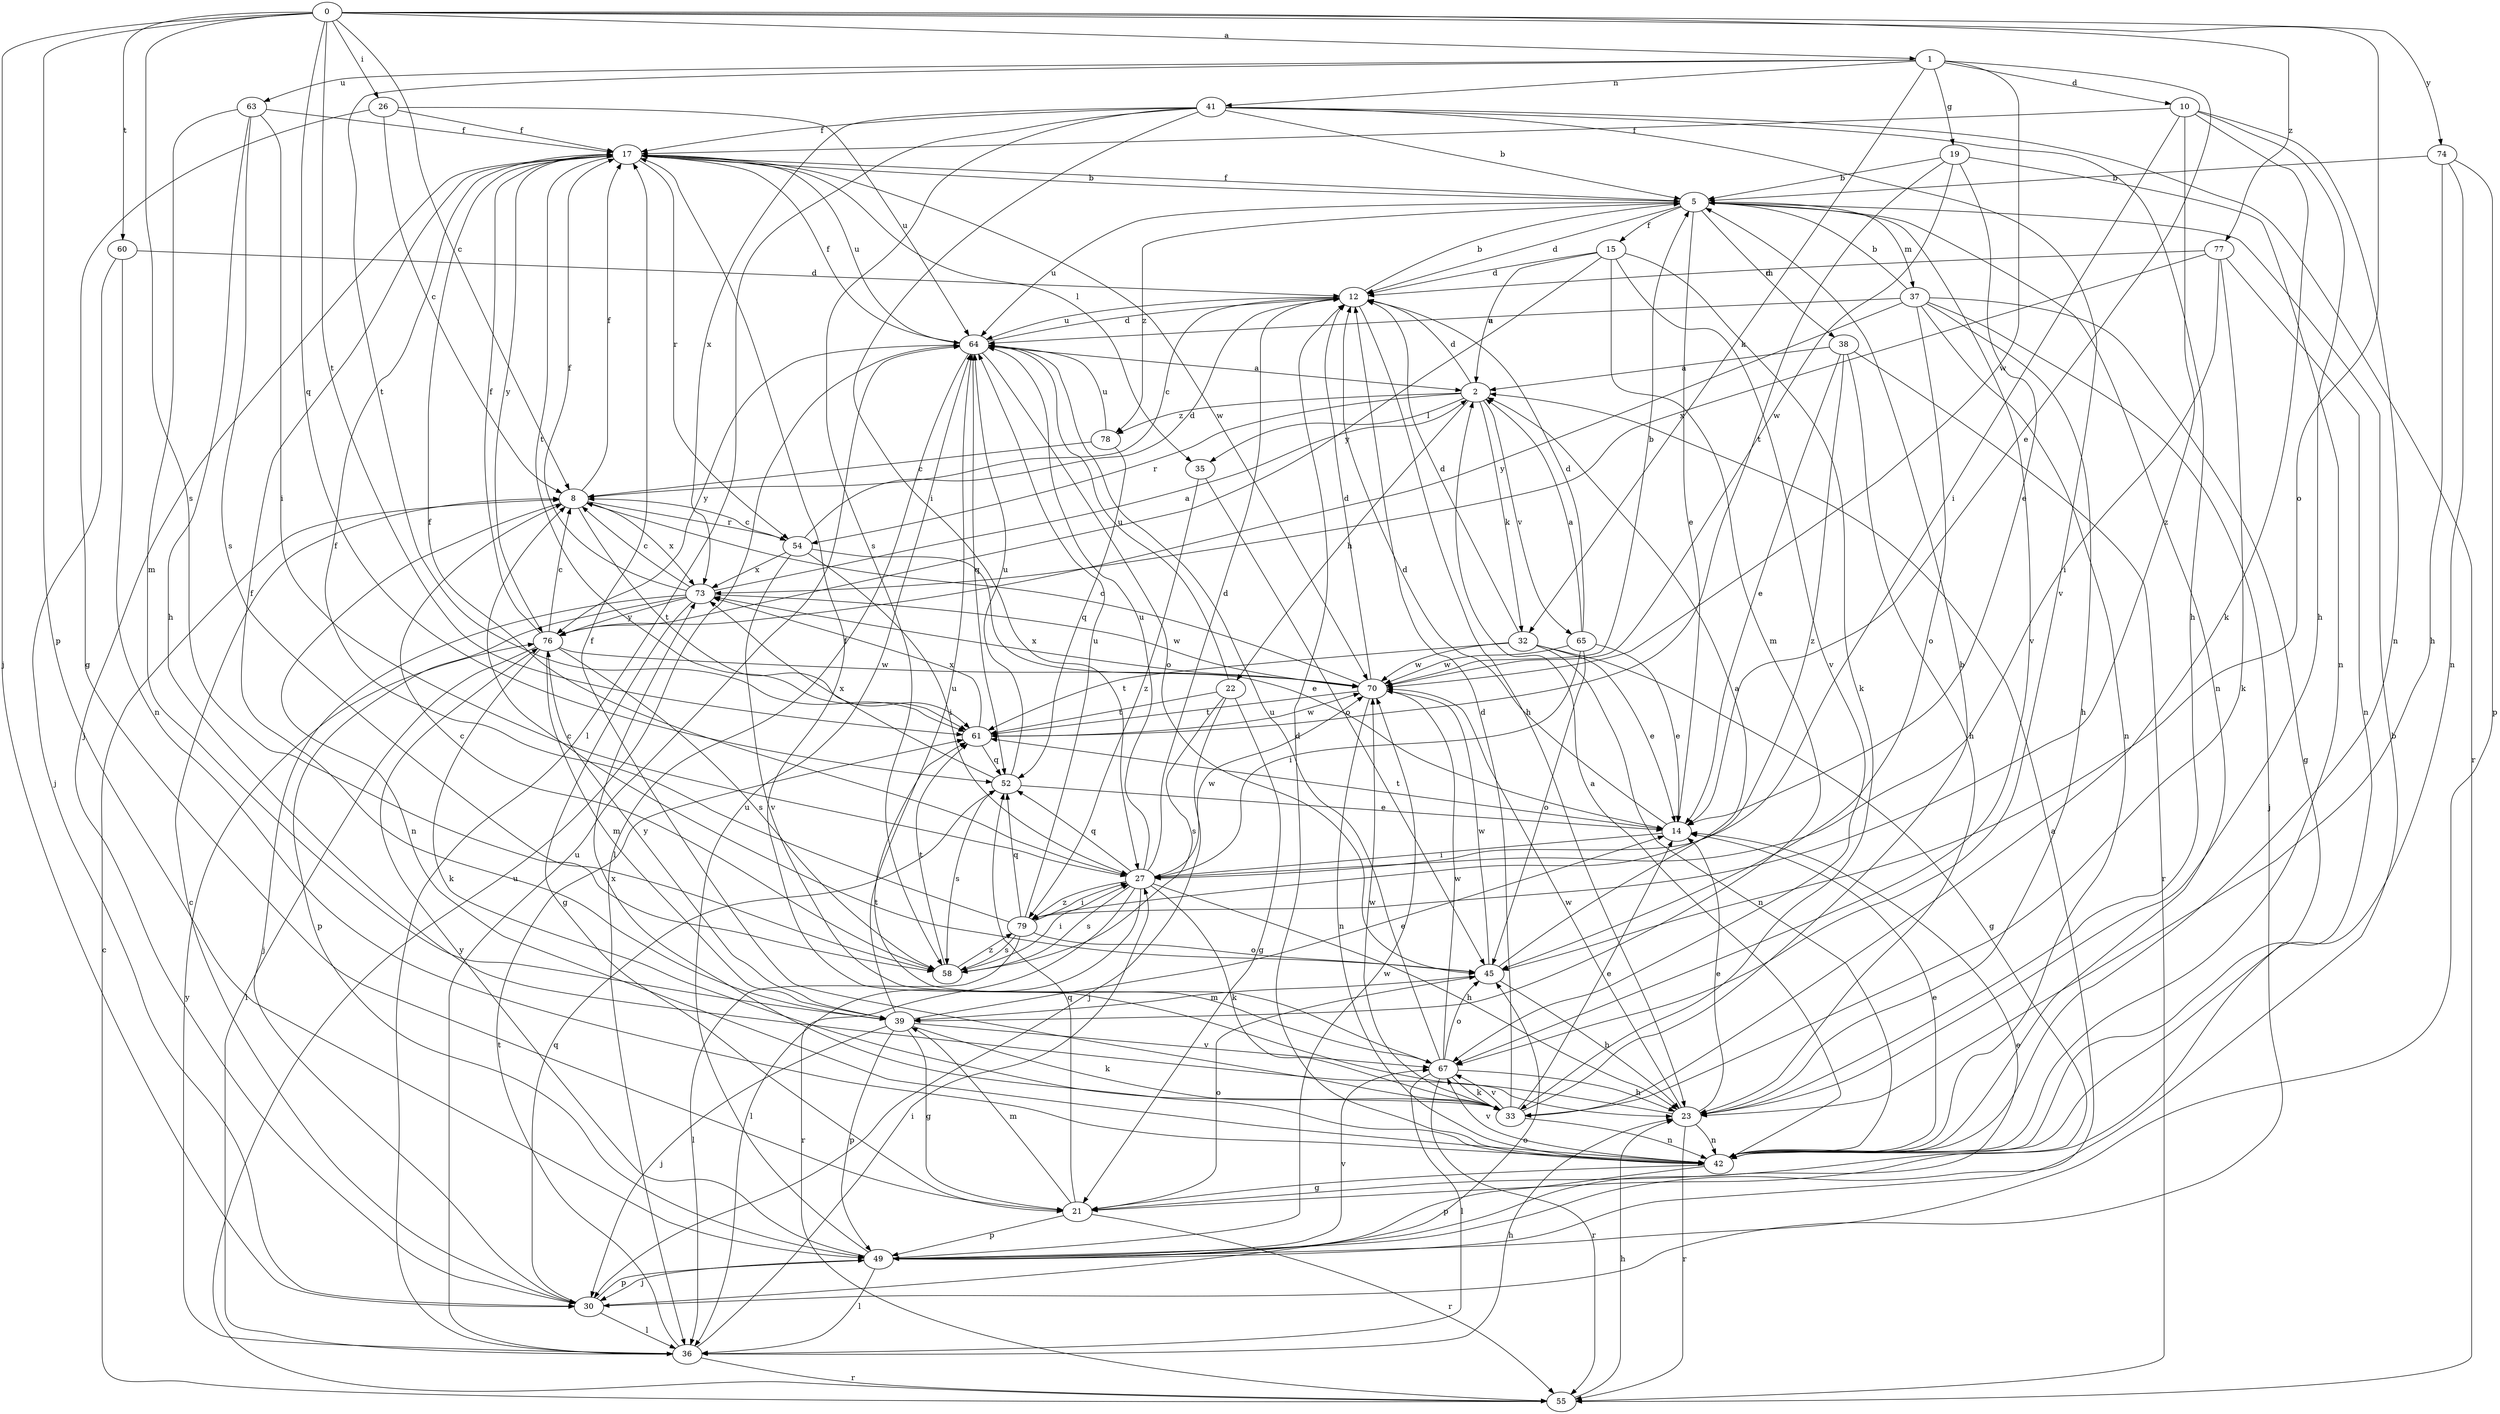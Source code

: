 strict digraph  {
0;
1;
2;
5;
8;
10;
12;
14;
15;
17;
19;
21;
22;
23;
26;
27;
30;
32;
33;
35;
36;
37;
38;
39;
41;
42;
45;
49;
52;
54;
55;
58;
60;
61;
63;
64;
65;
67;
70;
73;
74;
76;
77;
78;
79;
0 -> 1  [label=a];
0 -> 8  [label=c];
0 -> 26  [label=i];
0 -> 30  [label=j];
0 -> 45  [label=o];
0 -> 49  [label=p];
0 -> 52  [label=q];
0 -> 58  [label=s];
0 -> 60  [label=t];
0 -> 61  [label=t];
0 -> 74  [label=y];
0 -> 77  [label=z];
1 -> 10  [label=d];
1 -> 14  [label=e];
1 -> 19  [label=g];
1 -> 32  [label=k];
1 -> 41  [label=n];
1 -> 61  [label=t];
1 -> 63  [label=u];
1 -> 70  [label=w];
2 -> 12  [label=d];
2 -> 22  [label=h];
2 -> 32  [label=k];
2 -> 35  [label=l];
2 -> 54  [label=r];
2 -> 65  [label=v];
2 -> 78  [label=z];
5 -> 12  [label=d];
5 -> 14  [label=e];
5 -> 15  [label=f];
5 -> 17  [label=f];
5 -> 37  [label=m];
5 -> 38  [label=m];
5 -> 42  [label=n];
5 -> 64  [label=u];
5 -> 67  [label=v];
5 -> 78  [label=z];
8 -> 17  [label=f];
8 -> 42  [label=n];
8 -> 54  [label=r];
8 -> 61  [label=t];
8 -> 73  [label=x];
10 -> 17  [label=f];
10 -> 23  [label=h];
10 -> 27  [label=i];
10 -> 33  [label=k];
10 -> 42  [label=n];
10 -> 79  [label=z];
12 -> 5  [label=b];
12 -> 8  [label=c];
12 -> 23  [label=h];
12 -> 64  [label=u];
14 -> 12  [label=d];
14 -> 27  [label=i];
14 -> 61  [label=t];
15 -> 2  [label=a];
15 -> 12  [label=d];
15 -> 33  [label=k];
15 -> 39  [label=m];
15 -> 67  [label=v];
15 -> 76  [label=y];
17 -> 5  [label=b];
17 -> 30  [label=j];
17 -> 35  [label=l];
17 -> 54  [label=r];
17 -> 61  [label=t];
17 -> 64  [label=u];
17 -> 70  [label=w];
17 -> 76  [label=y];
19 -> 5  [label=b];
19 -> 14  [label=e];
19 -> 42  [label=n];
19 -> 61  [label=t];
19 -> 70  [label=w];
21 -> 39  [label=m];
21 -> 45  [label=o];
21 -> 49  [label=p];
21 -> 52  [label=q];
21 -> 55  [label=r];
22 -> 21  [label=g];
22 -> 30  [label=j];
22 -> 58  [label=s];
22 -> 61  [label=t];
22 -> 64  [label=u];
23 -> 14  [label=e];
23 -> 17  [label=f];
23 -> 42  [label=n];
23 -> 55  [label=r];
23 -> 70  [label=w];
26 -> 8  [label=c];
26 -> 17  [label=f];
26 -> 21  [label=g];
26 -> 64  [label=u];
27 -> 12  [label=d];
27 -> 17  [label=f];
27 -> 23  [label=h];
27 -> 33  [label=k];
27 -> 36  [label=l];
27 -> 52  [label=q];
27 -> 55  [label=r];
27 -> 58  [label=s];
27 -> 64  [label=u];
27 -> 70  [label=w];
27 -> 79  [label=z];
30 -> 8  [label=c];
30 -> 36  [label=l];
30 -> 45  [label=o];
30 -> 49  [label=p];
30 -> 52  [label=q];
32 -> 12  [label=d];
32 -> 14  [label=e];
32 -> 21  [label=g];
32 -> 42  [label=n];
32 -> 61  [label=t];
32 -> 70  [label=w];
33 -> 5  [label=b];
33 -> 12  [label=d];
33 -> 14  [label=e];
33 -> 17  [label=f];
33 -> 42  [label=n];
33 -> 67  [label=v];
33 -> 70  [label=w];
35 -> 45  [label=o];
35 -> 79  [label=z];
36 -> 23  [label=h];
36 -> 27  [label=i];
36 -> 55  [label=r];
36 -> 61  [label=t];
36 -> 64  [label=u];
36 -> 76  [label=y];
37 -> 5  [label=b];
37 -> 21  [label=g];
37 -> 23  [label=h];
37 -> 30  [label=j];
37 -> 42  [label=n];
37 -> 45  [label=o];
37 -> 64  [label=u];
37 -> 76  [label=y];
38 -> 2  [label=a];
38 -> 14  [label=e];
38 -> 23  [label=h];
38 -> 55  [label=r];
38 -> 79  [label=z];
39 -> 14  [label=e];
39 -> 17  [label=f];
39 -> 21  [label=g];
39 -> 30  [label=j];
39 -> 33  [label=k];
39 -> 49  [label=p];
39 -> 64  [label=u];
39 -> 67  [label=v];
39 -> 76  [label=y];
41 -> 5  [label=b];
41 -> 17  [label=f];
41 -> 23  [label=h];
41 -> 27  [label=i];
41 -> 36  [label=l];
41 -> 55  [label=r];
41 -> 58  [label=s];
41 -> 67  [label=v];
41 -> 73  [label=x];
42 -> 2  [label=a];
42 -> 12  [label=d];
42 -> 14  [label=e];
42 -> 21  [label=g];
42 -> 49  [label=p];
42 -> 67  [label=v];
42 -> 73  [label=x];
45 -> 2  [label=a];
45 -> 8  [label=c];
45 -> 23  [label=h];
45 -> 39  [label=m];
45 -> 70  [label=w];
49 -> 2  [label=a];
49 -> 5  [label=b];
49 -> 14  [label=e];
49 -> 30  [label=j];
49 -> 36  [label=l];
49 -> 64  [label=u];
49 -> 67  [label=v];
49 -> 70  [label=w];
49 -> 76  [label=y];
52 -> 14  [label=e];
52 -> 58  [label=s];
52 -> 64  [label=u];
52 -> 73  [label=x];
54 -> 8  [label=c];
54 -> 12  [label=d];
54 -> 14  [label=e];
54 -> 27  [label=i];
54 -> 67  [label=v];
54 -> 73  [label=x];
55 -> 8  [label=c];
55 -> 23  [label=h];
55 -> 64  [label=u];
58 -> 8  [label=c];
58 -> 27  [label=i];
58 -> 61  [label=t];
58 -> 79  [label=z];
60 -> 12  [label=d];
60 -> 30  [label=j];
60 -> 42  [label=n];
61 -> 52  [label=q];
61 -> 70  [label=w];
61 -> 73  [label=x];
63 -> 17  [label=f];
63 -> 23  [label=h];
63 -> 27  [label=i];
63 -> 39  [label=m];
63 -> 58  [label=s];
64 -> 2  [label=a];
64 -> 12  [label=d];
64 -> 17  [label=f];
64 -> 36  [label=l];
64 -> 45  [label=o];
64 -> 52  [label=q];
64 -> 76  [label=y];
65 -> 2  [label=a];
65 -> 12  [label=d];
65 -> 14  [label=e];
65 -> 27  [label=i];
65 -> 45  [label=o];
65 -> 70  [label=w];
67 -> 23  [label=h];
67 -> 33  [label=k];
67 -> 36  [label=l];
67 -> 45  [label=o];
67 -> 55  [label=r];
67 -> 61  [label=t];
67 -> 64  [label=u];
67 -> 70  [label=w];
70 -> 5  [label=b];
70 -> 8  [label=c];
70 -> 12  [label=d];
70 -> 42  [label=n];
70 -> 61  [label=t];
70 -> 73  [label=x];
73 -> 2  [label=a];
73 -> 8  [label=c];
73 -> 17  [label=f];
73 -> 21  [label=g];
73 -> 30  [label=j];
73 -> 49  [label=p];
73 -> 70  [label=w];
73 -> 76  [label=y];
74 -> 5  [label=b];
74 -> 23  [label=h];
74 -> 42  [label=n];
74 -> 49  [label=p];
76 -> 8  [label=c];
76 -> 17  [label=f];
76 -> 33  [label=k];
76 -> 36  [label=l];
76 -> 39  [label=m];
76 -> 58  [label=s];
76 -> 70  [label=w];
77 -> 12  [label=d];
77 -> 27  [label=i];
77 -> 33  [label=k];
77 -> 42  [label=n];
77 -> 73  [label=x];
78 -> 8  [label=c];
78 -> 52  [label=q];
78 -> 64  [label=u];
79 -> 17  [label=f];
79 -> 27  [label=i];
79 -> 36  [label=l];
79 -> 45  [label=o];
79 -> 52  [label=q];
79 -> 58  [label=s];
79 -> 64  [label=u];
}
